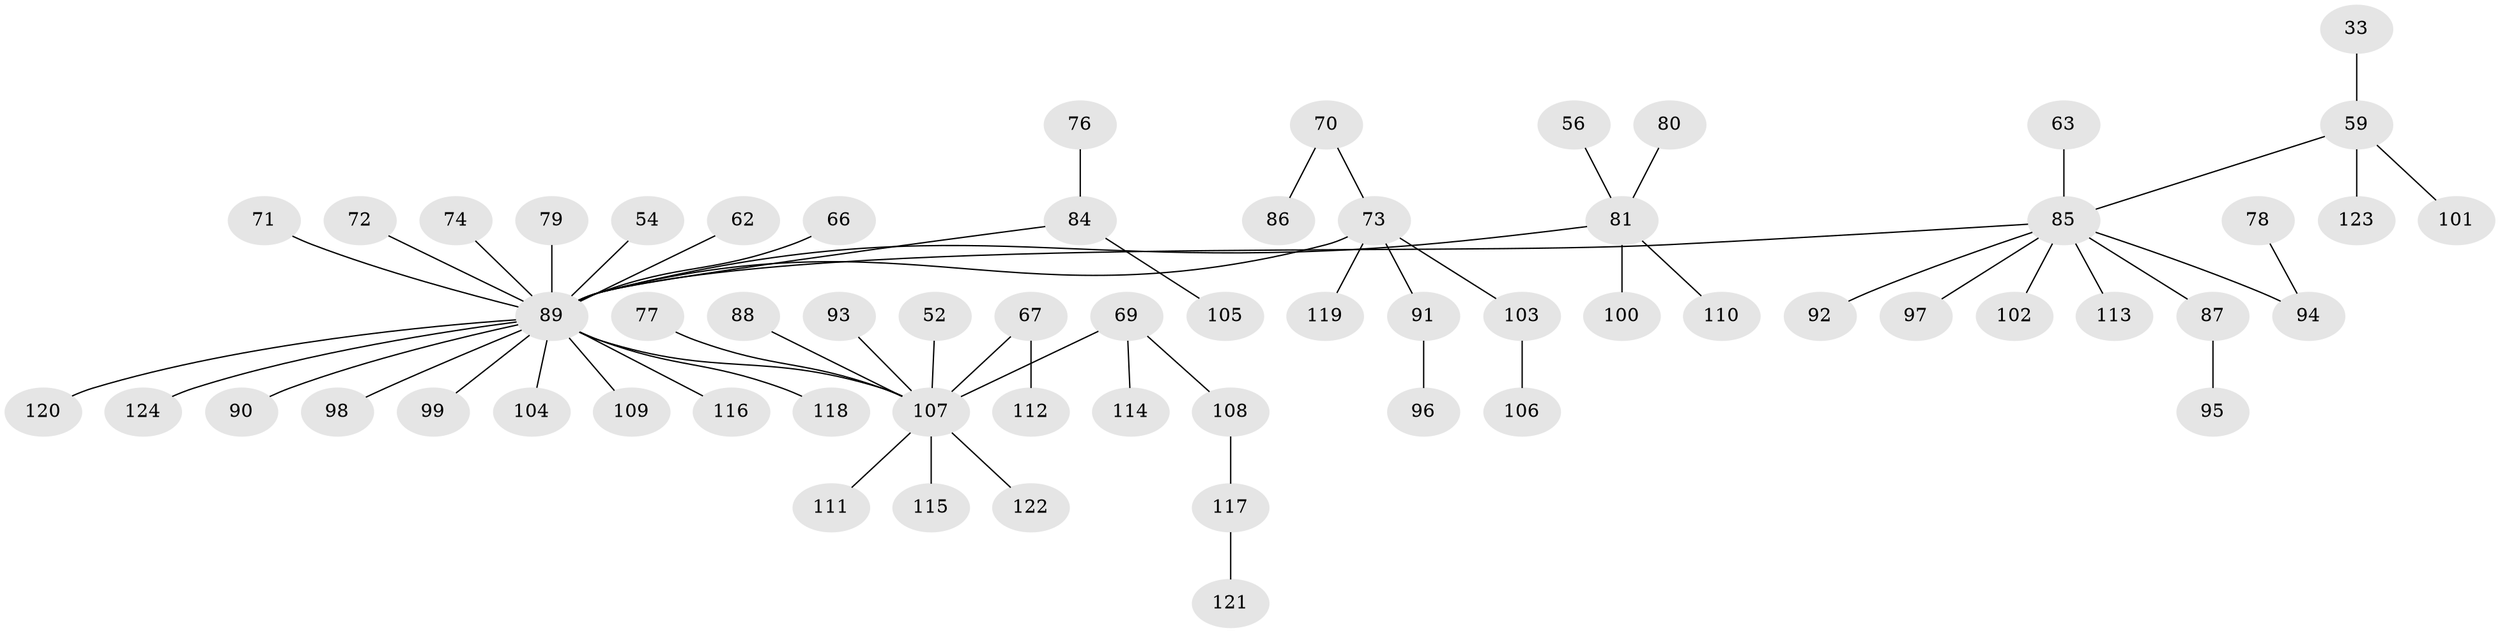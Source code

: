 // original degree distribution, {3: 0.1774193548387097, 10: 0.008064516129032258, 5: 0.04838709677419355, 2: 0.1774193548387097, 4: 0.04838709677419355, 1: 0.532258064516129, 6: 0.008064516129032258}
// Generated by graph-tools (version 1.1) at 2025/52/03/09/25 04:52:41]
// undirected, 62 vertices, 61 edges
graph export_dot {
graph [start="1"]
  node [color=gray90,style=filled];
  33 [super="+16"];
  52;
  54;
  56;
  59 [super="+15"];
  62;
  63;
  66;
  67 [super="+40+41+53"];
  69;
  70;
  71;
  72;
  73 [super="+18+23"];
  74;
  76;
  77;
  78;
  79;
  80;
  81 [super="+19+24+42+57+60"];
  84 [super="+64+68"];
  85 [super="+37+82"];
  86;
  87;
  88;
  89 [super="+8+2+31+32+7+21+50+45+47+83+48+58"];
  90;
  91;
  92;
  93;
  94 [super="+65"];
  95;
  96;
  97;
  98;
  99;
  100;
  101;
  102;
  103;
  104;
  105;
  106;
  107 [super="+51"];
  108;
  109;
  110;
  111;
  112;
  113;
  114;
  115;
  116;
  117;
  118;
  119;
  120;
  121;
  122;
  123;
  124;
  33 -- 59;
  52 -- 107;
  54 -- 89;
  56 -- 81;
  59 -- 101;
  59 -- 123;
  59 -- 85;
  62 -- 89;
  63 -- 85;
  66 -- 89;
  67 -- 112;
  67 -- 107;
  69 -- 108;
  69 -- 114;
  69 -- 107;
  70 -- 86;
  70 -- 73;
  71 -- 89;
  72 -- 89;
  73 -- 91;
  73 -- 103;
  73 -- 119;
  73 -- 89;
  74 -- 89;
  76 -- 84;
  77 -- 107;
  78 -- 94;
  79 -- 89;
  80 -- 81;
  81 -- 100;
  81 -- 89;
  81 -- 110;
  84 -- 89;
  84 -- 105;
  85 -- 87;
  85 -- 97;
  85 -- 102;
  85 -- 113;
  85 -- 89;
  85 -- 92;
  85 -- 94;
  87 -- 95;
  88 -- 107;
  89 -- 120;
  89 -- 107;
  89 -- 98;
  89 -- 90;
  89 -- 104;
  89 -- 116;
  89 -- 118;
  89 -- 124;
  89 -- 99;
  89 -- 109;
  91 -- 96;
  93 -- 107;
  103 -- 106;
  107 -- 111;
  107 -- 115;
  107 -- 122;
  108 -- 117;
  117 -- 121;
}
